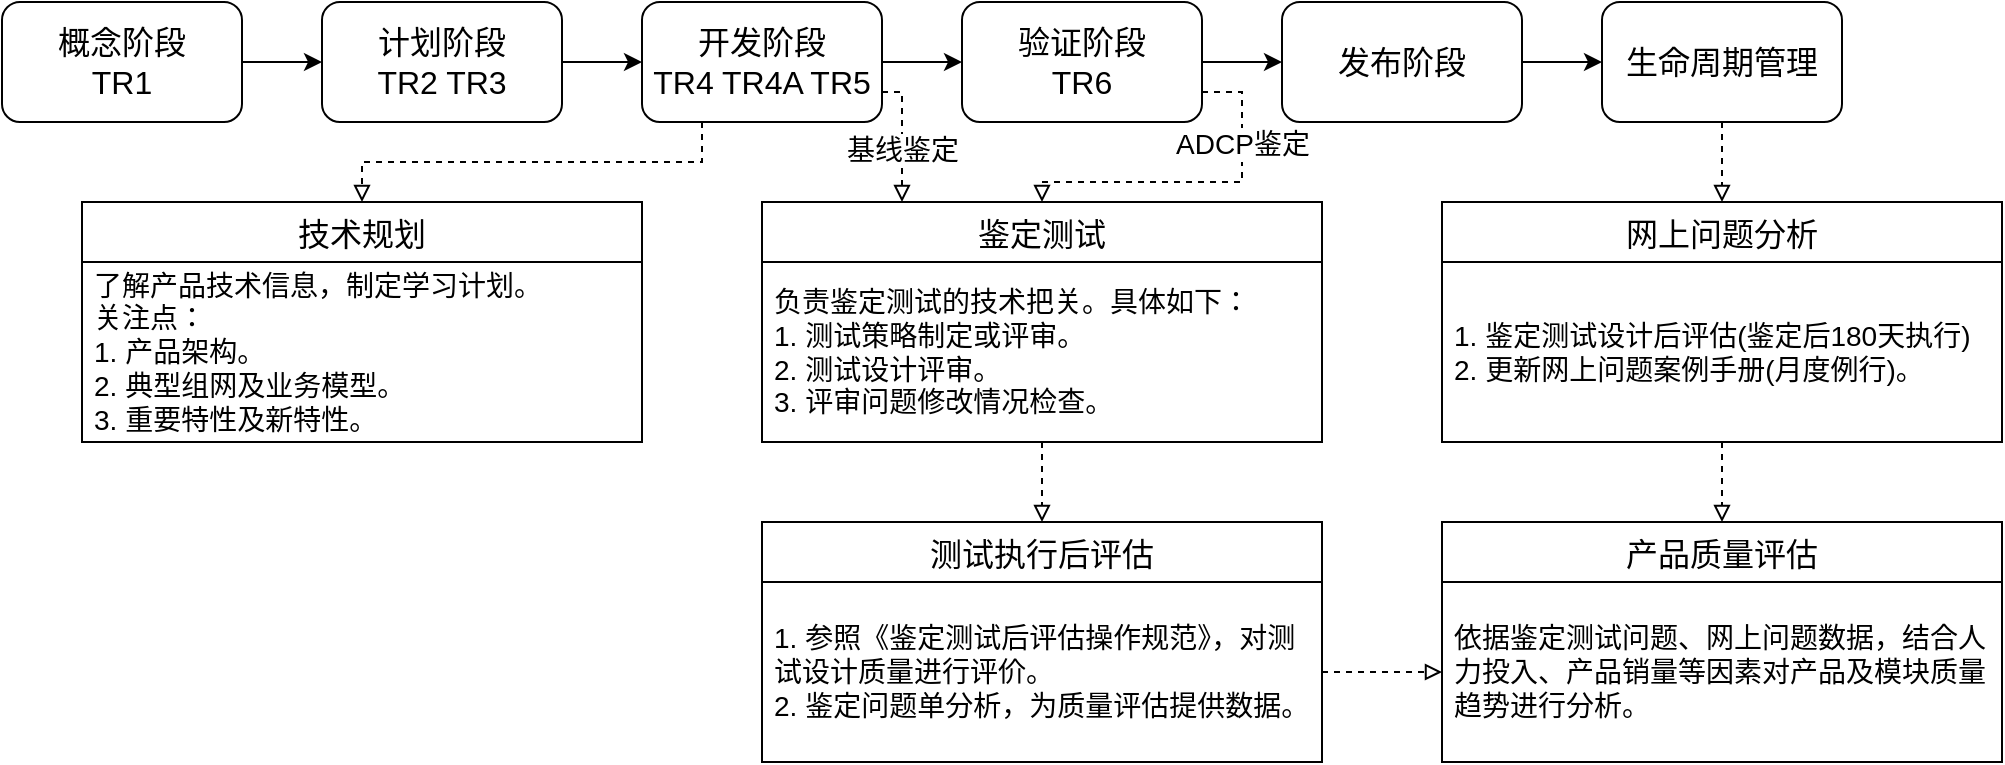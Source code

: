 <mxfile version="17.5.0" type="github">
  <diagram id="eeHc00onXk_6_axVfq1E" name="Page-1">
    <mxGraphModel dx="1102" dy="614" grid="1" gridSize="10" guides="1" tooltips="1" connect="1" arrows="1" fold="1" page="1" pageScale="1" pageWidth="1169" pageHeight="827" math="0" shadow="0">
      <root>
        <mxCell id="0" />
        <mxCell id="1" parent="0" />
        <mxCell id="JeqD6YOxb1yY-aTv0xNF-3" value="" style="edgeStyle=orthogonalEdgeStyle;rounded=0;orthogonalLoop=1;jettySize=auto;html=1;fontSize=16;" edge="1" parent="1" source="JeqD6YOxb1yY-aTv0xNF-1" target="JeqD6YOxb1yY-aTv0xNF-2">
          <mxGeometry relative="1" as="geometry" />
        </mxCell>
        <mxCell id="JeqD6YOxb1yY-aTv0xNF-1" value="概念阶段&lt;br&gt;TR1" style="rounded=1;whiteSpace=wrap;html=1;fontSize=16;" vertex="1" parent="1">
          <mxGeometry x="120" y="340" width="120" height="60" as="geometry" />
        </mxCell>
        <mxCell id="JeqD6YOxb1yY-aTv0xNF-5" value="" style="edgeStyle=orthogonalEdgeStyle;rounded=0;orthogonalLoop=1;jettySize=auto;html=1;fontSize=16;" edge="1" parent="1" source="JeqD6YOxb1yY-aTv0xNF-2" target="JeqD6YOxb1yY-aTv0xNF-4">
          <mxGeometry relative="1" as="geometry" />
        </mxCell>
        <mxCell id="JeqD6YOxb1yY-aTv0xNF-2" value="计划阶段&lt;br&gt;TR2 TR3" style="whiteSpace=wrap;html=1;rounded=1;fontSize=16;" vertex="1" parent="1">
          <mxGeometry x="280" y="340" width="120" height="60" as="geometry" />
        </mxCell>
        <mxCell id="JeqD6YOxb1yY-aTv0xNF-7" value="" style="edgeStyle=orthogonalEdgeStyle;rounded=0;orthogonalLoop=1;jettySize=auto;html=1;fontSize=16;" edge="1" parent="1" source="JeqD6YOxb1yY-aTv0xNF-4" target="JeqD6YOxb1yY-aTv0xNF-6">
          <mxGeometry relative="1" as="geometry" />
        </mxCell>
        <mxCell id="JeqD6YOxb1yY-aTv0xNF-28" style="edgeStyle=orthogonalEdgeStyle;rounded=0;orthogonalLoop=1;jettySize=auto;html=1;exitX=0.25;exitY=1;exitDx=0;exitDy=0;entryX=0.5;entryY=0;entryDx=0;entryDy=0;fontSize=11;dashed=1;endArrow=block;endFill=0;" edge="1" parent="1" source="JeqD6YOxb1yY-aTv0xNF-4" target="JeqD6YOxb1yY-aTv0xNF-15">
          <mxGeometry relative="1" as="geometry" />
        </mxCell>
        <mxCell id="JeqD6YOxb1yY-aTv0xNF-39" style="edgeStyle=orthogonalEdgeStyle;rounded=0;orthogonalLoop=1;jettySize=auto;html=1;exitX=1;exitY=0.75;exitDx=0;exitDy=0;entryX=0.25;entryY=0;entryDx=0;entryDy=0;dashed=1;fontSize=14;endArrow=block;endFill=0;" edge="1" parent="1" source="JeqD6YOxb1yY-aTv0xNF-4" target="JeqD6YOxb1yY-aTv0xNF-29">
          <mxGeometry relative="1" as="geometry">
            <Array as="points">
              <mxPoint x="570" y="385" />
            </Array>
          </mxGeometry>
        </mxCell>
        <mxCell id="JeqD6YOxb1yY-aTv0xNF-40" value="基线鉴定" style="edgeLabel;html=1;align=center;verticalAlign=middle;resizable=0;points=[];fontSize=14;" vertex="1" connectable="0" parent="JeqD6YOxb1yY-aTv0xNF-39">
          <mxGeometry x="0.573" relative="1" as="geometry">
            <mxPoint y="-12" as="offset" />
          </mxGeometry>
        </mxCell>
        <mxCell id="JeqD6YOxb1yY-aTv0xNF-4" value="开发阶段&lt;br&gt;TR4 TR4A TR5" style="whiteSpace=wrap;html=1;rounded=1;fontSize=16;" vertex="1" parent="1">
          <mxGeometry x="440" y="340" width="120" height="60" as="geometry" />
        </mxCell>
        <mxCell id="JeqD6YOxb1yY-aTv0xNF-9" value="" style="edgeStyle=orthogonalEdgeStyle;rounded=0;orthogonalLoop=1;jettySize=auto;html=1;fontSize=16;" edge="1" parent="1" source="JeqD6YOxb1yY-aTv0xNF-6" target="JeqD6YOxb1yY-aTv0xNF-8">
          <mxGeometry relative="1" as="geometry" />
        </mxCell>
        <mxCell id="JeqD6YOxb1yY-aTv0xNF-33" style="edgeStyle=orthogonalEdgeStyle;rounded=0;orthogonalLoop=1;jettySize=auto;html=1;exitX=1;exitY=0.75;exitDx=0;exitDy=0;entryX=0.5;entryY=0;entryDx=0;entryDy=0;dashed=1;fontSize=11;endArrow=block;endFill=0;" edge="1" parent="1" source="JeqD6YOxb1yY-aTv0xNF-6" target="JeqD6YOxb1yY-aTv0xNF-29">
          <mxGeometry relative="1" as="geometry">
            <Array as="points">
              <mxPoint x="740" y="385" />
              <mxPoint x="740" y="430" />
              <mxPoint x="640" y="430" />
            </Array>
          </mxGeometry>
        </mxCell>
        <mxCell id="JeqD6YOxb1yY-aTv0xNF-41" value="ADCP鉴定" style="edgeLabel;html=1;align=center;verticalAlign=middle;resizable=0;points=[];fontSize=14;" vertex="1" connectable="0" parent="JeqD6YOxb1yY-aTv0xNF-33">
          <mxGeometry x="-0.449" relative="1" as="geometry">
            <mxPoint y="-2" as="offset" />
          </mxGeometry>
        </mxCell>
        <mxCell id="JeqD6YOxb1yY-aTv0xNF-6" value="验证阶段&lt;br&gt;TR6" style="whiteSpace=wrap;html=1;rounded=1;fontSize=16;" vertex="1" parent="1">
          <mxGeometry x="600" y="340" width="120" height="60" as="geometry" />
        </mxCell>
        <mxCell id="JeqD6YOxb1yY-aTv0xNF-11" value="" style="edgeStyle=orthogonalEdgeStyle;rounded=0;orthogonalLoop=1;jettySize=auto;html=1;fontSize=16;" edge="1" parent="1" source="JeqD6YOxb1yY-aTv0xNF-8" target="JeqD6YOxb1yY-aTv0xNF-10">
          <mxGeometry relative="1" as="geometry" />
        </mxCell>
        <mxCell id="JeqD6YOxb1yY-aTv0xNF-8" value="发布阶段" style="whiteSpace=wrap;html=1;rounded=1;fontSize=16;" vertex="1" parent="1">
          <mxGeometry x="760" y="340" width="120" height="60" as="geometry" />
        </mxCell>
        <mxCell id="JeqD6YOxb1yY-aTv0xNF-34" style="edgeStyle=orthogonalEdgeStyle;rounded=0;orthogonalLoop=1;jettySize=auto;html=1;exitX=0.5;exitY=1;exitDx=0;exitDy=0;dashed=1;fontSize=11;endArrow=block;endFill=0;" edge="1" parent="1" source="JeqD6YOxb1yY-aTv0xNF-10" target="JeqD6YOxb1yY-aTv0xNF-35">
          <mxGeometry relative="1" as="geometry">
            <mxPoint x="950" y="440" as="targetPoint" />
            <Array as="points" />
          </mxGeometry>
        </mxCell>
        <mxCell id="JeqD6YOxb1yY-aTv0xNF-10" value="生命周期管理" style="whiteSpace=wrap;html=1;rounded=1;fontSize=16;" vertex="1" parent="1">
          <mxGeometry x="920" y="340" width="120" height="60" as="geometry" />
        </mxCell>
        <mxCell id="JeqD6YOxb1yY-aTv0xNF-15" value="技术规划" style="swimlane;fontStyle=0;childLayout=stackLayout;horizontal=1;startSize=30;horizontalStack=0;resizeParent=1;resizeParentMax=0;resizeLast=0;collapsible=1;marginBottom=0;labelBorderColor=none;fontSize=16;strokeColor=default;" vertex="1" parent="1">
          <mxGeometry x="160" y="440" width="280" height="120" as="geometry" />
        </mxCell>
        <mxCell id="JeqD6YOxb1yY-aTv0xNF-16" value="了解产品技术信息，制定学习计划。&#xa;关注点：&#xa;1. 产品架构。&#xa;2. 典型组网及业务模型。&#xa;3. 重要特性及新特性。" style="text;strokeColor=none;fillColor=none;align=left;verticalAlign=middle;spacingLeft=4;spacingRight=4;overflow=hidden;points=[[0,0.5],[1,0.5]];portConstraint=eastwest;rotatable=0;labelBorderColor=none;fontSize=14;whiteSpace=wrap;" vertex="1" parent="JeqD6YOxb1yY-aTv0xNF-15">
          <mxGeometry y="30" width="280" height="90" as="geometry" />
        </mxCell>
        <mxCell id="JeqD6YOxb1yY-aTv0xNF-44" value="" style="edgeStyle=orthogonalEdgeStyle;rounded=0;orthogonalLoop=1;jettySize=auto;html=1;dashed=1;fontSize=14;endArrow=block;endFill=0;" edge="1" parent="1" source="JeqD6YOxb1yY-aTv0xNF-29" target="JeqD6YOxb1yY-aTv0xNF-42">
          <mxGeometry relative="1" as="geometry" />
        </mxCell>
        <mxCell id="JeqD6YOxb1yY-aTv0xNF-29" value="鉴定测试" style="swimlane;fontStyle=0;childLayout=stackLayout;horizontal=1;startSize=30;horizontalStack=0;resizeParent=1;resizeParentMax=0;resizeLast=0;collapsible=1;marginBottom=0;labelBorderColor=none;fontSize=16;strokeColor=default;" vertex="1" parent="1">
          <mxGeometry x="500" y="440" width="280" height="120" as="geometry" />
        </mxCell>
        <mxCell id="JeqD6YOxb1yY-aTv0xNF-30" value="负责鉴定测试的技术把关。具体如下：&#xa;1. 测试策略制定或评审。&#xa;2. 测试设计评审。&#xa;3. 评审问题修改情况检查。" style="text;strokeColor=none;fillColor=none;align=left;verticalAlign=middle;spacingLeft=4;spacingRight=4;overflow=hidden;points=[[0,0.5],[1,0.5]];portConstraint=eastwest;rotatable=0;labelBorderColor=none;fontSize=14;whiteSpace=wrap;" vertex="1" parent="JeqD6YOxb1yY-aTv0xNF-29">
          <mxGeometry y="30" width="280" height="90" as="geometry" />
        </mxCell>
        <mxCell id="JeqD6YOxb1yY-aTv0xNF-48" value="" style="edgeStyle=orthogonalEdgeStyle;rounded=0;orthogonalLoop=1;jettySize=auto;html=1;dashed=1;fontSize=14;endArrow=block;endFill=0;" edge="1" parent="1" source="JeqD6YOxb1yY-aTv0xNF-35" target="JeqD6YOxb1yY-aTv0xNF-46">
          <mxGeometry relative="1" as="geometry" />
        </mxCell>
        <mxCell id="JeqD6YOxb1yY-aTv0xNF-35" value="网上问题分析" style="swimlane;fontStyle=0;childLayout=stackLayout;horizontal=1;startSize=30;horizontalStack=0;resizeParent=1;resizeParentMax=0;resizeLast=0;collapsible=1;marginBottom=0;labelBorderColor=none;fontSize=16;strokeColor=default;" vertex="1" parent="1">
          <mxGeometry x="840" y="440" width="280" height="120" as="geometry" />
        </mxCell>
        <mxCell id="JeqD6YOxb1yY-aTv0xNF-36" value="1. 鉴定测试设计后评估(鉴定后180天执行)&#xa;2. 更新网上问题案例手册(月度例行)。" style="text;strokeColor=none;fillColor=none;align=left;verticalAlign=middle;spacingLeft=4;spacingRight=4;overflow=hidden;points=[[0,0.5],[1,0.5]];portConstraint=eastwest;rotatable=0;labelBorderColor=none;fontSize=14;whiteSpace=wrap;" vertex="1" parent="JeqD6YOxb1yY-aTv0xNF-35">
          <mxGeometry y="30" width="280" height="90" as="geometry" />
        </mxCell>
        <mxCell id="JeqD6YOxb1yY-aTv0xNF-42" value="测试执行后评估" style="swimlane;fontStyle=0;childLayout=stackLayout;horizontal=1;startSize=30;horizontalStack=0;resizeParent=1;resizeParentMax=0;resizeLast=0;collapsible=1;marginBottom=0;labelBorderColor=none;fontSize=16;strokeColor=default;" vertex="1" parent="1">
          <mxGeometry x="500" y="600" width="280" height="120" as="geometry" />
        </mxCell>
        <mxCell id="JeqD6YOxb1yY-aTv0xNF-43" value="1. 参照《鉴定测试后评估操作规范》，对测试设计质量进行评价。&#xa;2. 鉴定问题单分析，为质量评估提供数据。" style="text;strokeColor=none;fillColor=none;align=left;verticalAlign=middle;spacingLeft=4;spacingRight=4;overflow=hidden;points=[[0,0.5],[1,0.5]];portConstraint=eastwest;rotatable=0;labelBorderColor=none;fontSize=14;whiteSpace=wrap;" vertex="1" parent="JeqD6YOxb1yY-aTv0xNF-42">
          <mxGeometry y="30" width="280" height="90" as="geometry" />
        </mxCell>
        <mxCell id="JeqD6YOxb1yY-aTv0xNF-46" value="产品质量评估" style="swimlane;fontStyle=0;childLayout=stackLayout;horizontal=1;startSize=30;horizontalStack=0;resizeParent=1;resizeParentMax=0;resizeLast=0;collapsible=1;marginBottom=0;labelBorderColor=none;fontSize=16;strokeColor=default;" vertex="1" parent="1">
          <mxGeometry x="840" y="600" width="280" height="120" as="geometry" />
        </mxCell>
        <mxCell id="JeqD6YOxb1yY-aTv0xNF-47" value="依据鉴定测试问题、网上问题数据，结合人力投入、产品销量等因素对产品及模块质量趋势进行分析。" style="text;strokeColor=none;fillColor=none;align=left;verticalAlign=middle;spacingLeft=4;spacingRight=4;overflow=hidden;points=[[0,0.5],[1,0.5]];portConstraint=eastwest;rotatable=0;labelBorderColor=none;fontSize=14;whiteSpace=wrap;" vertex="1" parent="JeqD6YOxb1yY-aTv0xNF-46">
          <mxGeometry y="30" width="280" height="90" as="geometry" />
        </mxCell>
        <mxCell id="JeqD6YOxb1yY-aTv0xNF-49" value="" style="edgeStyle=orthogonalEdgeStyle;rounded=0;orthogonalLoop=1;jettySize=auto;html=1;dashed=1;fontSize=14;endArrow=block;endFill=0;" edge="1" parent="1" source="JeqD6YOxb1yY-aTv0xNF-43" target="JeqD6YOxb1yY-aTv0xNF-47">
          <mxGeometry relative="1" as="geometry" />
        </mxCell>
      </root>
    </mxGraphModel>
  </diagram>
</mxfile>
